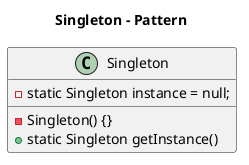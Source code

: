 @startuml

title Singleton - Pattern


class Singleton {

  - static Singleton instance = null;

  - Singleton() {}
       
  +static Singleton getInstance()
}

@enduml